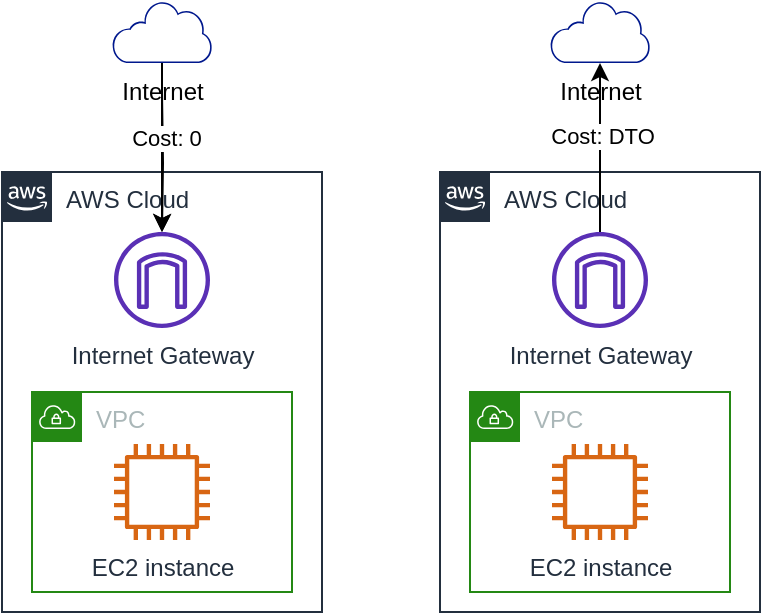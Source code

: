 <mxfile version="16.4.0" type="device"><diagram id="T2bUwe3vwyLWiSkx8Ccz" name="第 1 页"><mxGraphModel dx="906" dy="680" grid="1" gridSize="10" guides="1" tooltips="1" connect="1" arrows="1" fold="1" page="1" pageScale="1" pageWidth="827" pageHeight="1169" math="0" shadow="0"><root><mxCell id="0"/><mxCell id="1" parent="0"/><mxCell id="ctC-T_ysAjR1RG4TjANn-3" value="AWS Cloud" style="points=[[0,0],[0.25,0],[0.5,0],[0.75,0],[1,0],[1,0.25],[1,0.5],[1,0.75],[1,1],[0.75,1],[0.5,1],[0.25,1],[0,1],[0,0.75],[0,0.5],[0,0.25]];outlineConnect=0;gradientColor=none;html=1;whiteSpace=wrap;fontSize=12;fontStyle=0;shape=mxgraph.aws4.group;grIcon=mxgraph.aws4.group_aws_cloud_alt;strokeColor=#232F3E;fillColor=none;verticalAlign=top;align=left;spacingLeft=30;fontColor=#232F3E;dashed=0;" parent="1" vertex="1"><mxGeometry x="115" y="120" width="160" height="220" as="geometry"/></mxCell><mxCell id="ctC-T_ysAjR1RG4TjANn-1" value="VPC" style="points=[[0,0],[0.25,0],[0.5,0],[0.75,0],[1,0],[1,0.25],[1,0.5],[1,0.75],[1,1],[0.75,1],[0.5,1],[0.25,1],[0,1],[0,0.75],[0,0.5],[0,0.25]];outlineConnect=0;gradientColor=none;html=1;whiteSpace=wrap;fontSize=12;fontStyle=0;shape=mxgraph.aws4.group;grIcon=mxgraph.aws4.group_vpc;strokeColor=#248814;fillColor=none;verticalAlign=top;align=left;spacingLeft=30;fontColor=#AAB7B8;dashed=0;" parent="1" vertex="1"><mxGeometry x="130" y="230" width="130" height="100" as="geometry"/></mxCell><mxCell id="ctC-T_ysAjR1RG4TjANn-2" value="EC2 instance" style="outlineConnect=0;fontColor=#232F3E;gradientColor=none;fillColor=#D86613;strokeColor=none;dashed=0;verticalLabelPosition=bottom;verticalAlign=top;align=center;html=1;fontSize=12;fontStyle=0;aspect=fixed;pointerEvents=1;shape=mxgraph.aws4.instance2;" parent="1" vertex="1"><mxGeometry x="171" y="256" width="48" height="48" as="geometry"/></mxCell><mxCell id="ctC-T_ysAjR1RG4TjANn-6" style="edgeStyle=orthogonalEdgeStyle;rounded=0;orthogonalLoop=1;jettySize=auto;html=1;" parent="1" target="ctC-T_ysAjR1RG4TjANn-5" edge="1"><mxGeometry relative="1" as="geometry"><mxPoint x="195" y="80" as="sourcePoint"/></mxGeometry></mxCell><mxCell id="ctC-T_ysAjR1RG4TjANn-5" value="Internet Gateway" style="outlineConnect=0;fontColor=#232F3E;gradientColor=none;fillColor=#5A30B5;strokeColor=none;dashed=0;verticalLabelPosition=bottom;verticalAlign=top;align=center;html=1;fontSize=12;fontStyle=0;aspect=fixed;pointerEvents=1;shape=mxgraph.aws4.internet_gateway;" parent="1" vertex="1"><mxGeometry x="171" y="150" width="48" height="48" as="geometry"/></mxCell><mxCell id="ctC-T_ysAjR1RG4TjANn-7" value="AWS Cloud" style="points=[[0,0],[0.25,0],[0.5,0],[0.75,0],[1,0],[1,0.25],[1,0.5],[1,0.75],[1,1],[0.75,1],[0.5,1],[0.25,1],[0,1],[0,0.75],[0,0.5],[0,0.25]];outlineConnect=0;gradientColor=none;html=1;whiteSpace=wrap;fontSize=12;fontStyle=0;shape=mxgraph.aws4.group;grIcon=mxgraph.aws4.group_aws_cloud_alt;strokeColor=#232F3E;fillColor=none;verticalAlign=top;align=left;spacingLeft=30;fontColor=#232F3E;dashed=0;" parent="1" vertex="1"><mxGeometry x="334" y="120" width="160" height="220" as="geometry"/></mxCell><mxCell id="ctC-T_ysAjR1RG4TjANn-8" value="VPC" style="points=[[0,0],[0.25,0],[0.5,0],[0.75,0],[1,0],[1,0.25],[1,0.5],[1,0.75],[1,1],[0.75,1],[0.5,1],[0.25,1],[0,1],[0,0.75],[0,0.5],[0,0.25]];outlineConnect=0;gradientColor=none;html=1;whiteSpace=wrap;fontSize=12;fontStyle=0;shape=mxgraph.aws4.group;grIcon=mxgraph.aws4.group_vpc;strokeColor=#248814;fillColor=none;verticalAlign=top;align=left;spacingLeft=30;fontColor=#AAB7B8;dashed=0;" parent="1" vertex="1"><mxGeometry x="349" y="230" width="130" height="100" as="geometry"/></mxCell><mxCell id="ctC-T_ysAjR1RG4TjANn-9" value="EC2 instance" style="outlineConnect=0;fontColor=#232F3E;gradientColor=none;fillColor=#D86613;strokeColor=none;dashed=0;verticalLabelPosition=bottom;verticalAlign=top;align=center;html=1;fontSize=12;fontStyle=0;aspect=fixed;pointerEvents=1;shape=mxgraph.aws4.instance2;" parent="1" vertex="1"><mxGeometry x="390" y="256" width="48" height="48" as="geometry"/></mxCell><mxCell id="ctC-T_ysAjR1RG4TjANn-14" style="edgeStyle=orthogonalEdgeStyle;rounded=0;orthogonalLoop=1;jettySize=auto;html=1;entryX=0.5;entryY=1;entryDx=0;entryDy=0;entryPerimeter=0;" parent="1" source="ctC-T_ysAjR1RG4TjANn-12" target="ctC-T_ysAjR1RG4TjANn-18" edge="1"><mxGeometry relative="1" as="geometry"><mxPoint x="414" y="90" as="targetPoint"/></mxGeometry></mxCell><mxCell id="ctC-T_ysAjR1RG4TjANn-20" value="Cost: DTO" style="edgeLabel;html=1;align=center;verticalAlign=middle;resizable=0;points=[];" parent="ctC-T_ysAjR1RG4TjANn-14" vertex="1" connectable="0"><mxGeometry x="0.136" y="-1" relative="1" as="geometry"><mxPoint as="offset"/></mxGeometry></mxCell><mxCell id="ctC-T_ysAjR1RG4TjANn-12" value="Internet Gateway" style="outlineConnect=0;fontColor=#232F3E;gradientColor=none;fillColor=#5A30B5;strokeColor=none;dashed=0;verticalLabelPosition=bottom;verticalAlign=top;align=center;html=1;fontSize=12;fontStyle=0;aspect=fixed;pointerEvents=1;shape=mxgraph.aws4.internet_gateway;" parent="1" vertex="1"><mxGeometry x="390" y="150" width="48" height="48" as="geometry"/></mxCell><mxCell id="ctC-T_ysAjR1RG4TjANn-17" value="" style="edgeStyle=orthogonalEdgeStyle;rounded=0;orthogonalLoop=1;jettySize=auto;html=1;" parent="1" source="ctC-T_ysAjR1RG4TjANn-16" target="ctC-T_ysAjR1RG4TjANn-5" edge="1"><mxGeometry relative="1" as="geometry"/></mxCell><mxCell id="ctC-T_ysAjR1RG4TjANn-19" value="Cost: 0" style="edgeLabel;html=1;align=center;verticalAlign=middle;resizable=0;points=[];" parent="ctC-T_ysAjR1RG4TjANn-17" vertex="1" connectable="0"><mxGeometry x="-0.112" y="2" relative="1" as="geometry"><mxPoint as="offset"/></mxGeometry></mxCell><mxCell id="ctC-T_ysAjR1RG4TjANn-16" value="Internet" style="aspect=fixed;pointerEvents=1;shadow=0;dashed=0;html=1;strokeColor=none;labelPosition=center;verticalLabelPosition=bottom;verticalAlign=top;align=center;fillColor=#00188D;shape=mxgraph.mscae.enterprise.internet_hollow" parent="1" vertex="1"><mxGeometry x="170" y="34.5" width="50" height="31" as="geometry"/></mxCell><mxCell id="ctC-T_ysAjR1RG4TjANn-18" value="Internet" style="aspect=fixed;pointerEvents=1;shadow=0;dashed=0;html=1;strokeColor=none;labelPosition=center;verticalLabelPosition=bottom;verticalAlign=top;align=center;fillColor=#00188D;shape=mxgraph.mscae.enterprise.internet_hollow" parent="1" vertex="1"><mxGeometry x="389" y="34.5" width="50" height="31" as="geometry"/></mxCell></root></mxGraphModel></diagram></mxfile>